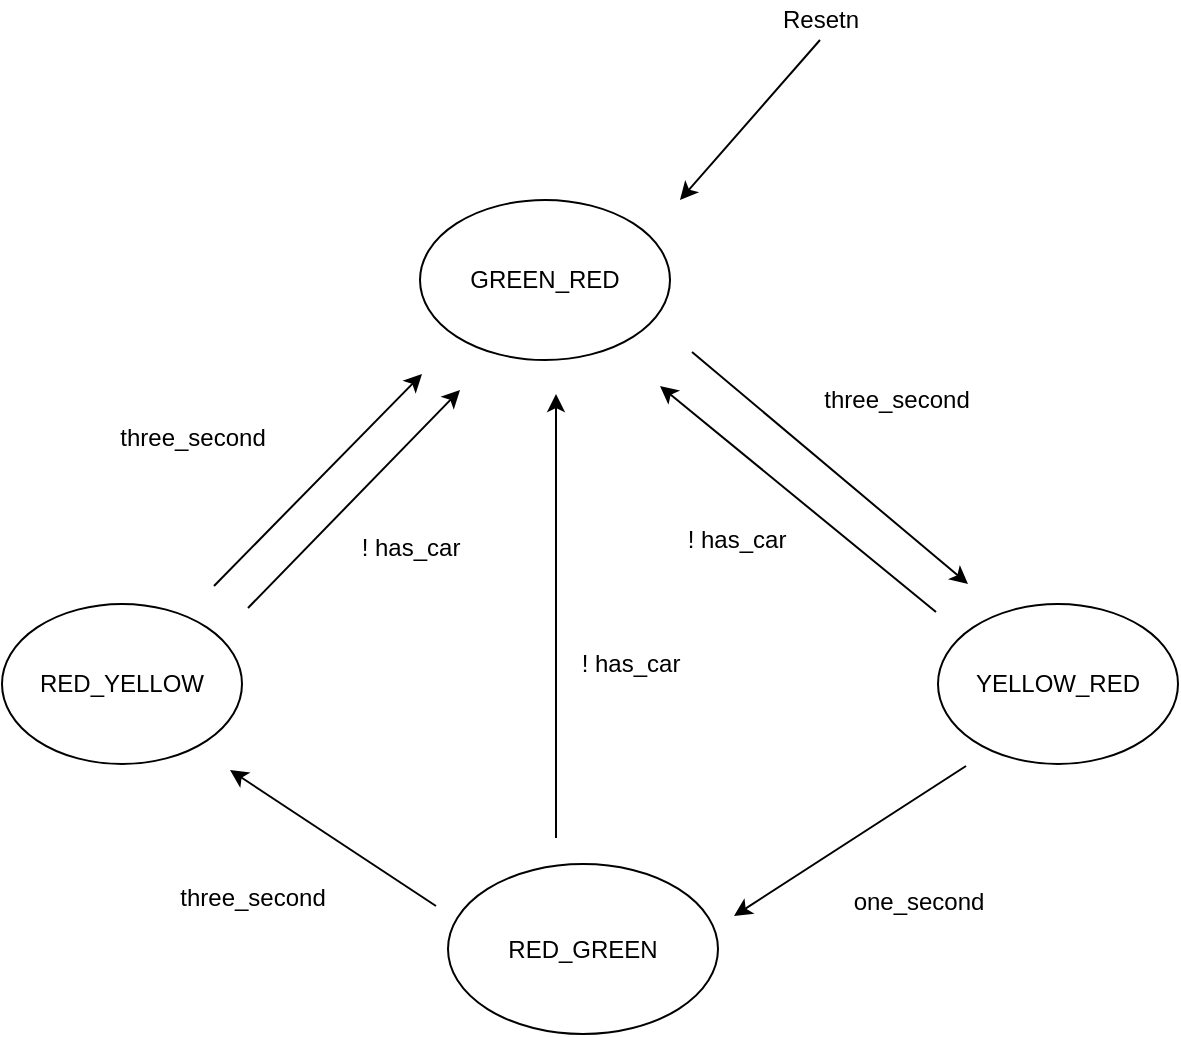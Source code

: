 <mxfile version="13.10.0" type="embed">
    <diagram id="WszSyoX8BQ0n67LRE6DZ" name="Page-1">
        <mxGraphModel dx="1195" dy="790" grid="0" gridSize="10" guides="0" tooltips="1" connect="1" arrows="1" fold="1" page="1" pageScale="1" pageWidth="827" pageHeight="1169" background="#ffffff" math="0" shadow="0">
            <root>
                <mxCell id="0"/>
                <mxCell id="1" parent="0"/>
                <mxCell id="3" value="&lt;font color=&quot;#000000&quot;&gt;GREEN_RED&lt;/font&gt;" style="ellipse;whiteSpace=wrap;html=1;strokeColor=#000000;fillColor=none;" parent="1" vertex="1">
                    <mxGeometry x="330" y="290" width="125" height="80" as="geometry"/>
                </mxCell>
                <mxCell id="5" value="" style="endArrow=classic;html=1;fontColor=#000000;strokeColor=#000000;" parent="1" edge="1">
                    <mxGeometry width="50" height="50" relative="1" as="geometry">
                        <mxPoint x="530" y="210" as="sourcePoint"/>
                        <mxPoint x="460" y="290" as="targetPoint"/>
                    </mxGeometry>
                </mxCell>
                <mxCell id="6" value="Resetn" style="text;html=1;align=center;verticalAlign=middle;resizable=0;points=[];autosize=1;fontColor=#000000;" parent="1" vertex="1">
                    <mxGeometry x="505" y="190" width="50" height="20" as="geometry"/>
                </mxCell>
                <mxCell id="11" value="YELLOW_RED" style="ellipse;whiteSpace=wrap;html=1;strokeColor=#000000;fillColor=none;fontColor=#000000;" parent="1" vertex="1">
                    <mxGeometry x="589" y="492" width="120" height="80" as="geometry"/>
                </mxCell>
                <mxCell id="12" value="" style="endArrow=classic;html=1;strokeColor=#000000;fontColor=#000000;" parent="1" edge="1">
                    <mxGeometry width="50" height="50" relative="1" as="geometry">
                        <mxPoint x="466" y="366" as="sourcePoint"/>
                        <mxPoint x="604" y="482" as="targetPoint"/>
                    </mxGeometry>
                </mxCell>
                <mxCell id="13" value="three_second" style="text;html=1;align=center;verticalAlign=middle;resizable=0;points=[];autosize=1;fontColor=#000000;" parent="1" vertex="1">
                    <mxGeometry x="526" y="381" width="83" height="18" as="geometry"/>
                </mxCell>
                <mxCell id="14" value="RED_GREEN" style="ellipse;whiteSpace=wrap;html=1;strokeColor=#000000;fillColor=none;fontColor=#000000;" parent="1" vertex="1">
                    <mxGeometry x="344" y="622" width="135" height="85" as="geometry"/>
                </mxCell>
                <mxCell id="15" value="" style="endArrow=classic;html=1;strokeColor=#000000;fontColor=#000000;" parent="1" edge="1">
                    <mxGeometry width="50" height="50" relative="1" as="geometry">
                        <mxPoint x="603" y="573" as="sourcePoint"/>
                        <mxPoint x="487" y="648" as="targetPoint"/>
                    </mxGeometry>
                </mxCell>
                <mxCell id="16" value="one_second" style="text;html=1;align=center;verticalAlign=middle;resizable=0;points=[];autosize=1;fontColor=#000000;" parent="1" vertex="1">
                    <mxGeometry x="541" y="632" width="75" height="18" as="geometry"/>
                </mxCell>
                <mxCell id="17" value="RED_YELLOW" style="ellipse;whiteSpace=wrap;html=1;strokeColor=#000000;fillColor=none;fontColor=#000000;" parent="1" vertex="1">
                    <mxGeometry x="121" y="492" width="120" height="80" as="geometry"/>
                </mxCell>
                <mxCell id="18" value="" style="endArrow=classic;html=1;strokeColor=#000000;fontColor=#000000;" parent="1" edge="1">
                    <mxGeometry width="50" height="50" relative="1" as="geometry">
                        <mxPoint x="338" y="643" as="sourcePoint"/>
                        <mxPoint x="235" y="575" as="targetPoint"/>
                    </mxGeometry>
                </mxCell>
                <mxCell id="19" value="three_second" style="text;html=1;align=center;verticalAlign=middle;resizable=0;points=[];autosize=1;fontColor=#000000;" parent="1" vertex="1">
                    <mxGeometry x="204" y="630" width="83" height="18" as="geometry"/>
                </mxCell>
                <mxCell id="20" value="" style="endArrow=classic;html=1;strokeColor=#000000;fontColor=#000000;" parent="1" edge="1">
                    <mxGeometry width="50" height="50" relative="1" as="geometry">
                        <mxPoint x="227" y="483" as="sourcePoint"/>
                        <mxPoint x="331" y="377" as="targetPoint"/>
                    </mxGeometry>
                </mxCell>
                <mxCell id="21" value="three_second" style="text;html=1;align=center;verticalAlign=middle;resizable=0;points=[];autosize=1;fontColor=#000000;" parent="1" vertex="1">
                    <mxGeometry x="174" y="400" width="83" height="18" as="geometry"/>
                </mxCell>
                <mxCell id="22" value="! has_car" style="text;html=1;align=center;verticalAlign=middle;resizable=0;points=[];autosize=1;fontColor=#000000;" parent="1" vertex="1">
                    <mxGeometry x="295" y="455" width="59" height="18" as="geometry"/>
                </mxCell>
                <mxCell id="23" value="" style="endArrow=classic;html=1;strokeColor=#000000;fontColor=#000000;" parent="1" edge="1">
                    <mxGeometry width="50" height="50" relative="1" as="geometry">
                        <mxPoint x="588" y="496" as="sourcePoint"/>
                        <mxPoint x="450" y="383" as="targetPoint"/>
                    </mxGeometry>
                </mxCell>
                <mxCell id="24" value="" style="endArrow=classic;html=1;strokeColor=#000000;fontColor=#000000;" parent="1" edge="1">
                    <mxGeometry width="50" height="50" relative="1" as="geometry">
                        <mxPoint x="398" y="609" as="sourcePoint"/>
                        <mxPoint x="398" y="387" as="targetPoint"/>
                    </mxGeometry>
                </mxCell>
                <mxCell id="25" value="" style="endArrow=classic;html=1;strokeColor=#000000;fontColor=#000000;" parent="1" edge="1">
                    <mxGeometry width="50" height="50" relative="1" as="geometry">
                        <mxPoint x="244" y="494" as="sourcePoint"/>
                        <mxPoint x="350" y="385" as="targetPoint"/>
                    </mxGeometry>
                </mxCell>
                <mxCell id="26" value="! has_car" style="text;html=1;align=center;verticalAlign=middle;resizable=0;points=[];autosize=1;fontColor=#000000;" parent="1" vertex="1">
                    <mxGeometry x="405" y="513" width="59" height="18" as="geometry"/>
                </mxCell>
                <mxCell id="27" value="! has_car" style="text;html=1;align=center;verticalAlign=middle;resizable=0;points=[];autosize=1;fontColor=#000000;" parent="1" vertex="1">
                    <mxGeometry x="458" y="451" width="59" height="18" as="geometry"/>
                </mxCell>
            </root>
        </mxGraphModel>
    </diagram>
</mxfile>